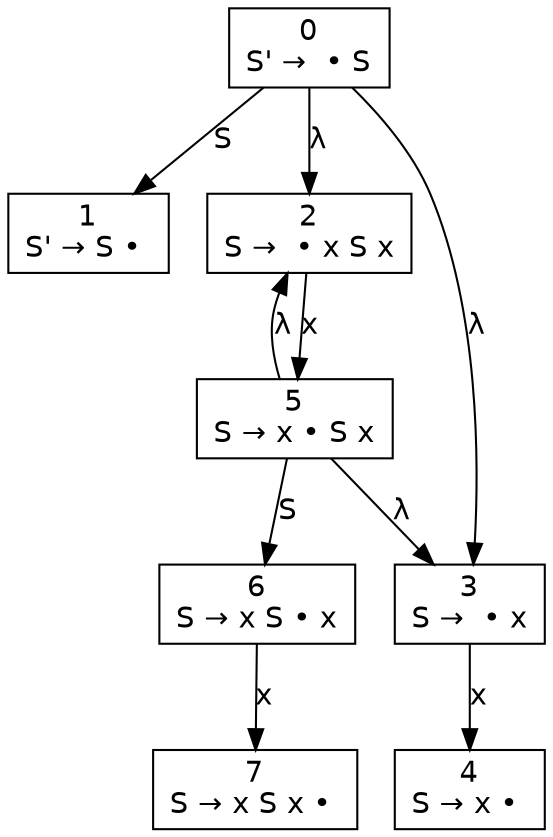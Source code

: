 digraph d{
node [fontname=Helvetica,shape=box];
edge [fontname=Helvetica];
n0 [label=<0<br />S' →  • S>];
n1 [label=<1<br />S' → S • >];
n2 [label=<2<br />S →  • x S x>];
n3 [label=<3<br />S →  • x>];
n4 [label=<4<br />S → x • >];
n5 [label=<5<br />S → x • S x>];
n6 [label=<6<br />S → x S • x>];
n7 [label=<7<br />S → x S x • >];
n0 -> n1 [label="S"];
n0 -> n2 [label=<&lambda;>];
n0 -> n3 [label=<&lambda;>];
n2 -> n5 [label="x"];
n3 -> n4 [label="x"];
n5 -> n6 [label="S"];
n5 -> n2 [label=<&lambda;>];
n5 -> n3 [label=<&lambda;>];
n6 -> n7 [label="x"];
}